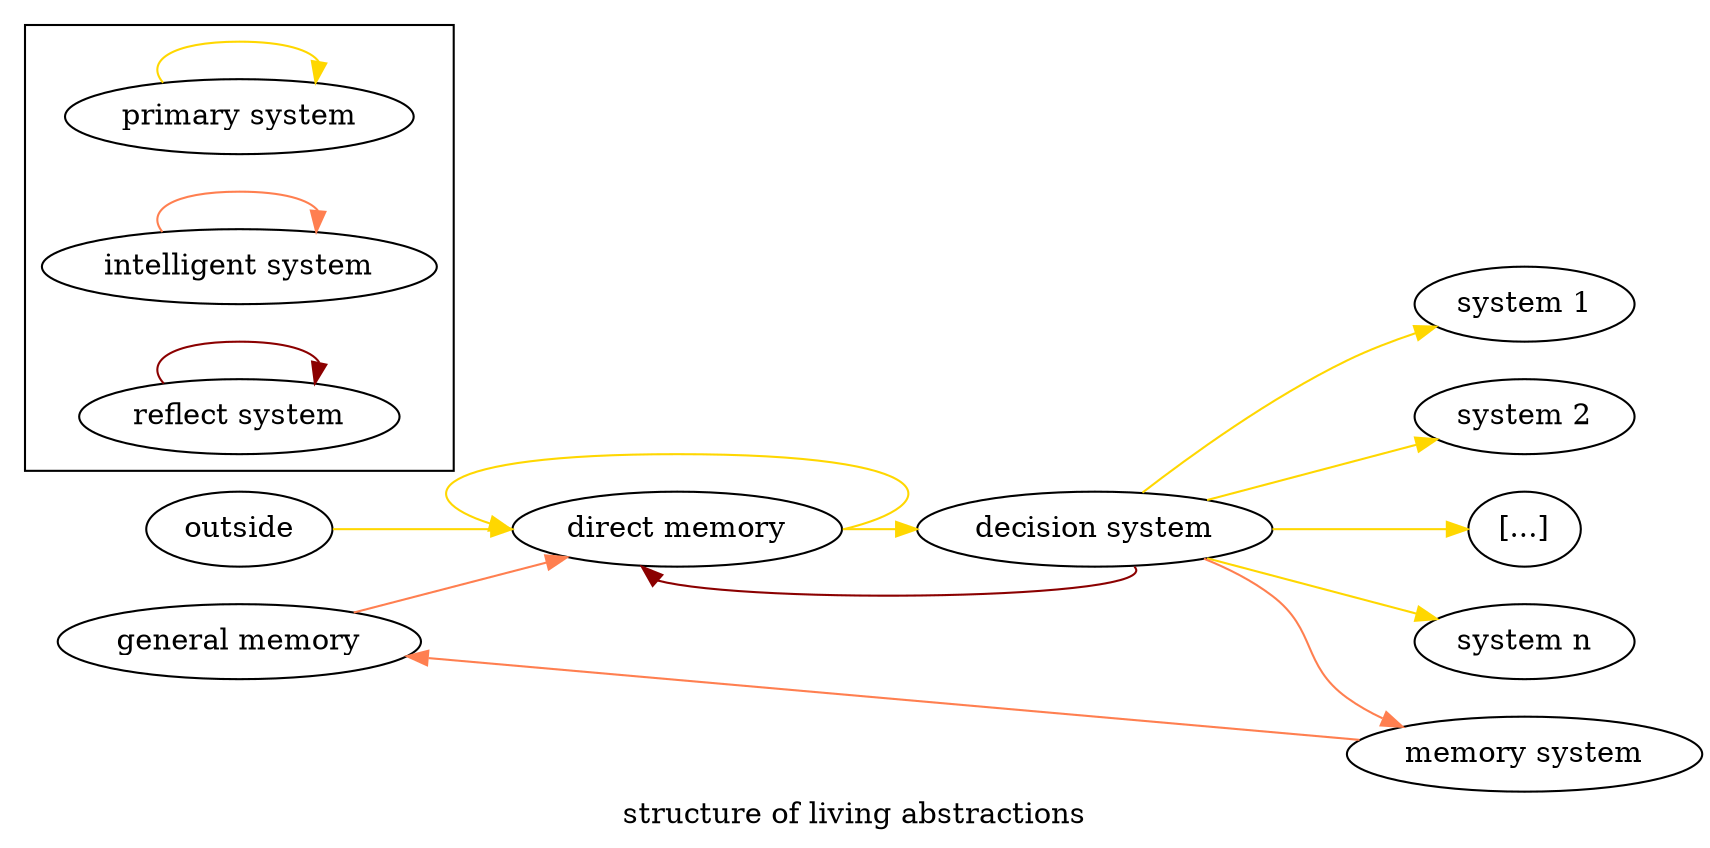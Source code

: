 digraph {
  label="structure of living abstractions"
  rankdir=LR;

  // primary system
  subgraph {
    edge [color="gold"];
    "outside" -> "direct memory" -> "decision system";
    "direct memory":e -> "direct memory":w;
    "decision system" -> "system 1";
    "decision system" -> "system 2";
    "decision system" -> "[...]";
    "decision system" -> "system n";
  }


  // intelligent system
  subgraph {
    edge [color="coral"];
    "decision system" -> "memory system";
    "memory system" -> "general memory" -> "direct memory" [constraint=false];
  }

  // reflect system
  subgraph {
    edge [color="darkred"];
    "decision system":se -> "direct memory":sw;
  }


  // caption
  subgraph cluster_caption{
    label="";
    "primary system" -> "primary system" [color="gold"];
    "intelligent system" -> "intelligent system" [color="coral"];
    "reflect system" -> "reflect system" [color="darkred"];
  }
}
